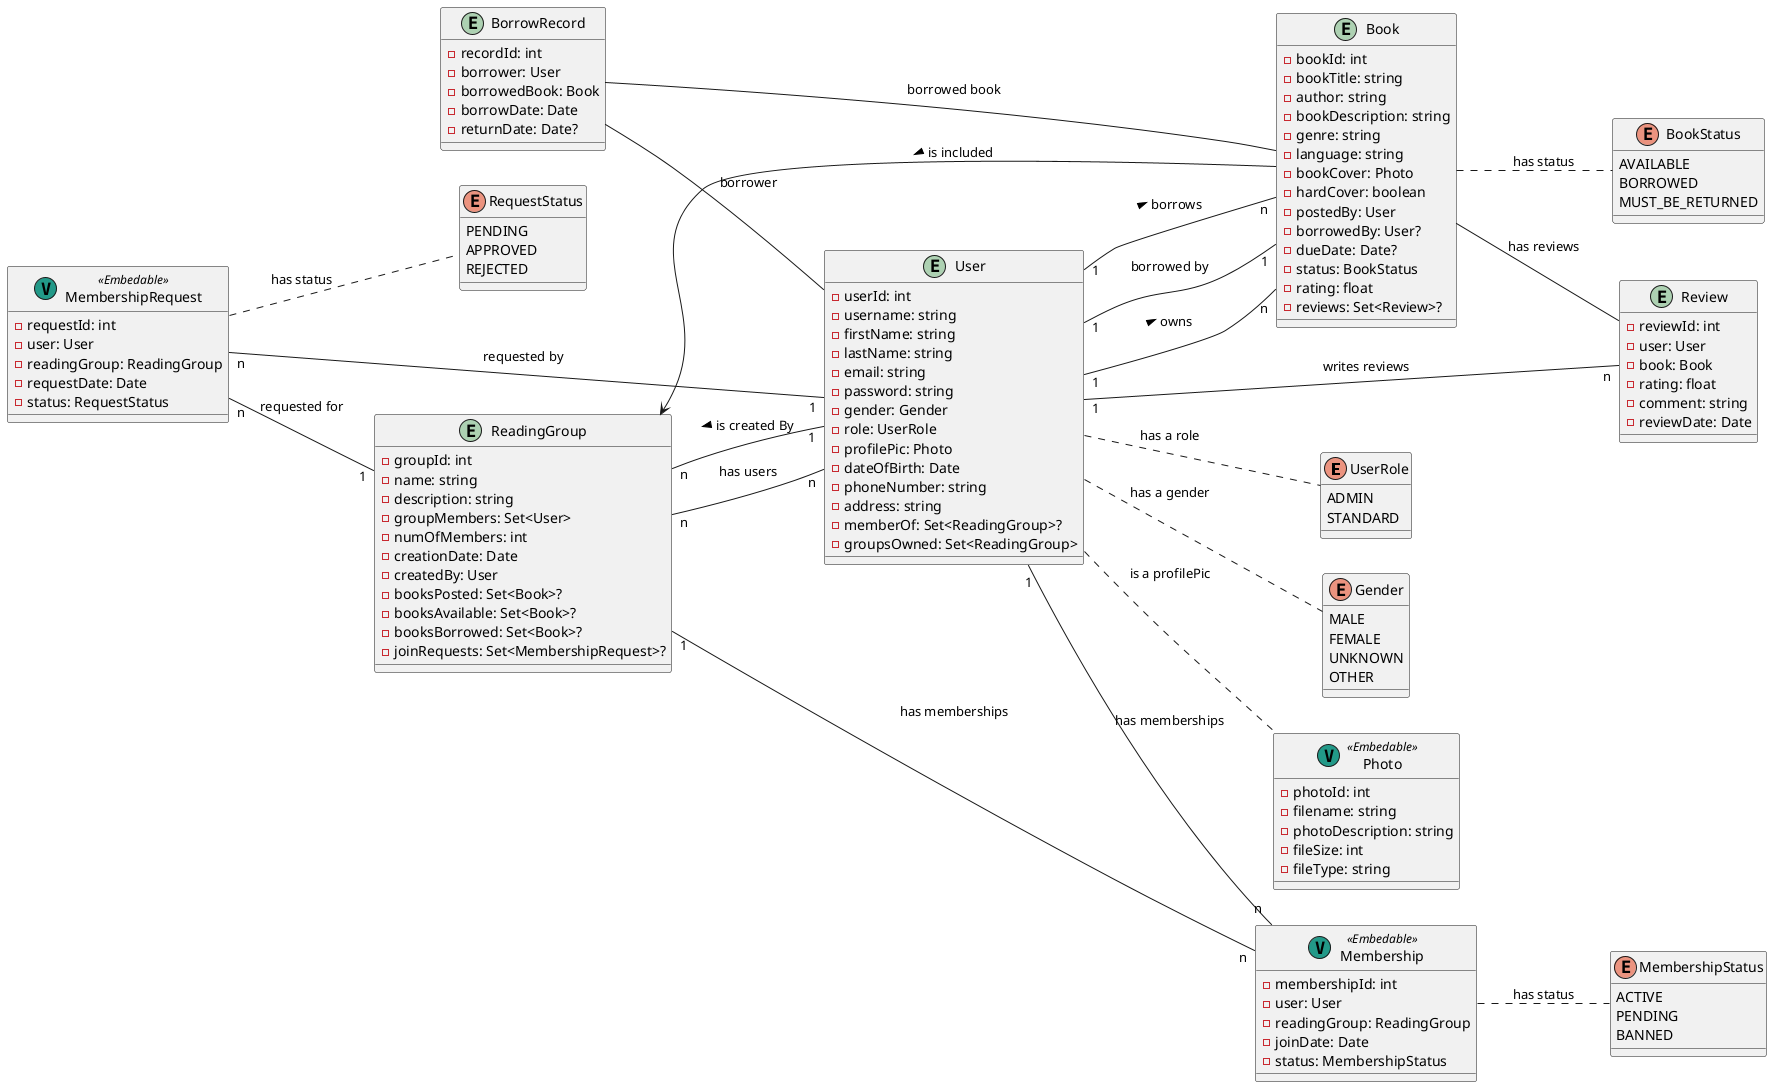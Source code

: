 @startuml

left to right direction

enum UserRole {
  ADMIN
  STANDARD
}

entity BorrowRecord {
  -recordId: int
  -borrower: User
  -borrowedBook: Book
  -borrowDate: Date
  -returnDate: Date?
}

entity Review {
  -reviewId: int
  -user: User
  -book: Book
  -rating: float
  -comment: string
  -reviewDate: Date
}

enum RequestStatus {
  PENDING
  APPROVED
  REJECTED
}

entity Book {
  -bookId: int
  -bookTitle: string
  -author: string
  -bookDescription: string
  -genre: string
  - language: string
  -bookCover: Photo
  -hardCover: boolean
  -postedBy: User
  -borrowedBy: User?
  -dueDate: Date?
  -status: BookStatus
  -rating: float
  -reviews: Set<Review>?
}

entity User {
  -userId: int
  -username: string
  -firstName: string
  -lastName: string
  -email: string
  -password: string
  -gender: Gender
  -role: UserRole
  -profilePic: Photo
  -dateOfBirth: Date
  -phoneNumber: string
  -address: string
  -memberOf: Set<ReadingGroup>?
  -groupsOwned: Set<ReadingGroup>
}

entity ReadingGroup {
  -groupId: int
  -name: string
  -description: string
  -groupMembers: Set<User>
  -numOfMembers: int
  -creationDate: Date
  -createdBy: User
  -booksPosted: Set<Book>?
  -booksAvailable: Set<Book>?
  -booksBorrowed: Set<Book>?
  -joinRequests: Set<MembershipRequest>?
}

enum MembershipStatus {
  ACTIVE
  PENDING
  BANNED
}

class MembershipRequest << (V,#229988) Embedable>> {
  -requestId: int
  -user: User
  -readingGroup: ReadingGroup
  -requestDate: Date
  -status: RequestStatus
}

enum BookStatus {
  AVAILABLE
  BORROWED
  MUST_BE_RETURNED
}

enum Gender {
  MALE
  FEMALE
  UNKNOWN
  OTHER
}

class Membership << (V,#229988) Embedable>>{
  -membershipId: int
  -user: User
  -readingGroup: ReadingGroup
  -joinDate: Date
  -status: MembershipStatus
}

class Photo << (V,#229988) Embedable>> {
  -photoId: int
  -filename: string
  -photoDescription: string
  -fileSize: int
  -fileType: string
}

User .. UserRole : has a role
User .. Photo : is a profilePic
User .. Gender : has a gender
User "1" -- "n" Book : > borrows
User "1" -- "n" Book : > owns
Book "1" -- "1" User :  borrowed by
ReadingGroup <-- Book : < is included
ReadingGroup "n" -- "n" User : has users
ReadingGroup "n" -- "1" User : < is created By
BorrowRecord -- User : borrower
BorrowRecord -- Book : borrowed book
Book -- Review : has reviews
User "1" -- "n" Review : writes reviews
User "1" -- "n" Membership : has memberships
ReadingGroup "1" -- "n" Membership : has memberships
MembershipRequest "n" -- "1" User : requested by
MembershipRequest "n" -- "1" ReadingGroup : requested for
Book .. BookStatus : has status
Membership .. MembershipStatus : has status
MembershipRequest .. RequestStatus : has status

@enduml
